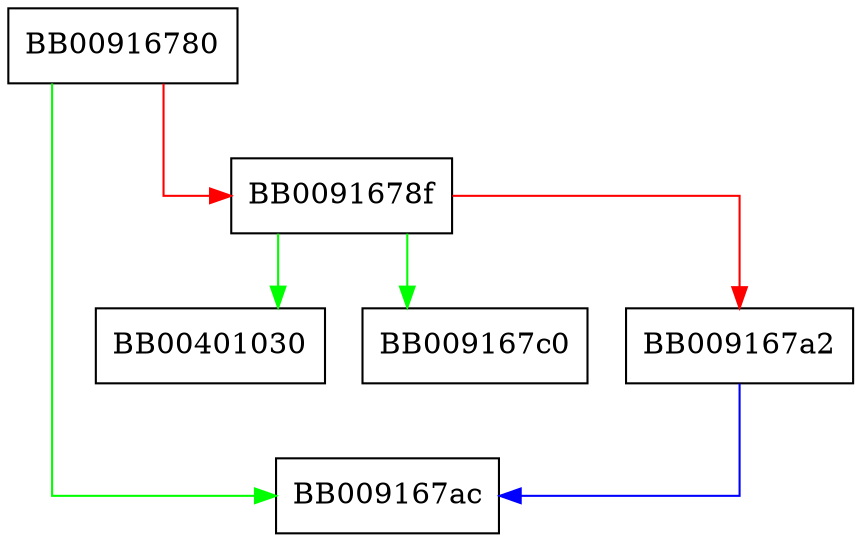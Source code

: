 digraph strsep {
  node [shape="box"];
  graph [splines=ortho];
  BB00916780 -> BB009167ac [color="green"];
  BB00916780 -> BB0091678f [color="red"];
  BB0091678f -> BB00401030 [color="green"];
  BB0091678f -> BB009167c0 [color="green"];
  BB0091678f -> BB009167a2 [color="red"];
  BB009167a2 -> BB009167ac [color="blue"];
}